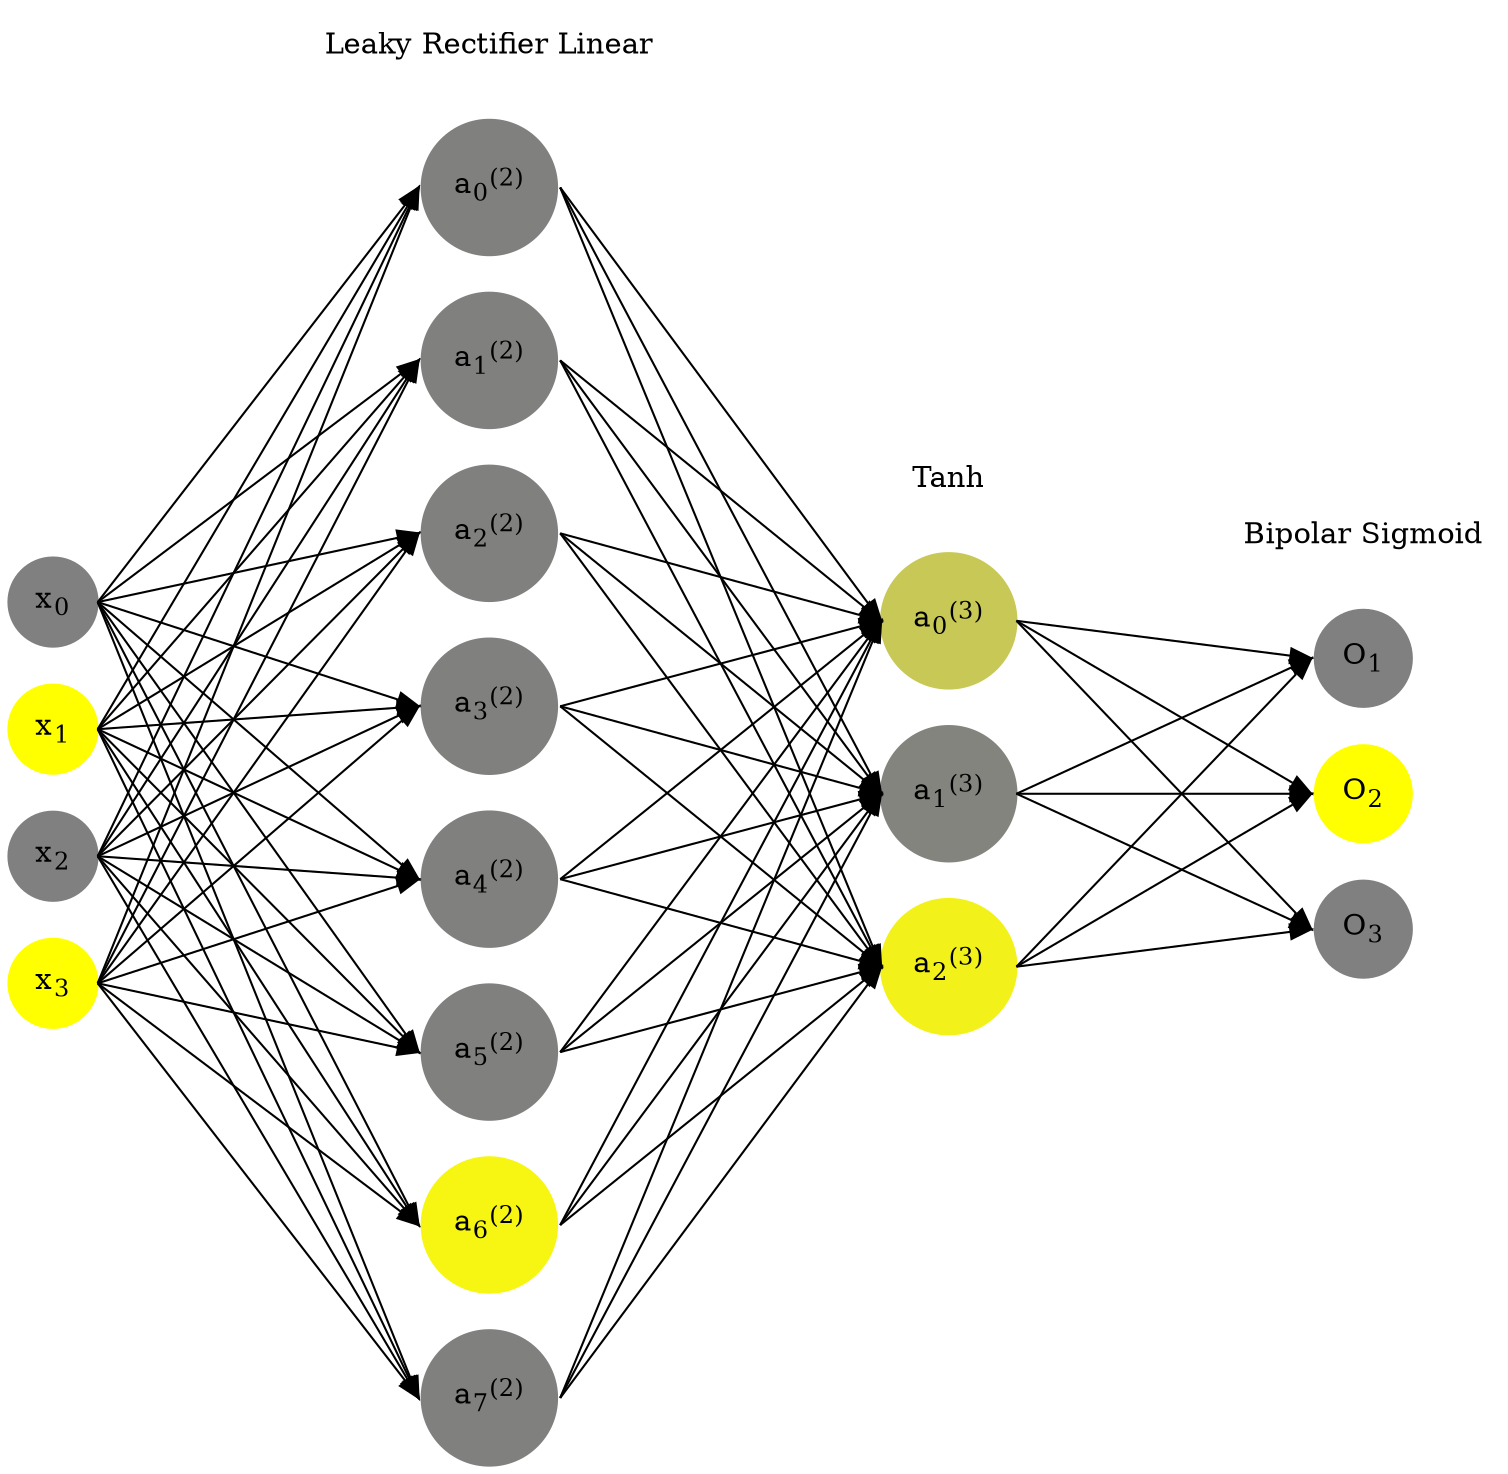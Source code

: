 digraph G {
	rankdir = LR;
	splines=false;
	edge[style=invis];
	ranksep= 1.4;
	{
	node [shape=circle, color="0.1667, 0.0, 0.5", style=filled, fillcolor="0.1667, 0.0, 0.5"];
	x0 [label=<x<sub>0</sub>>];
	}
	{
	node [shape=circle, color="0.1667, 1.0, 1.0", style=filled, fillcolor="0.1667, 1.0, 1.0"];
	x1 [label=<x<sub>1</sub>>];
	}
	{
	node [shape=circle, color="0.1667, 0.0, 0.5", style=filled, fillcolor="0.1667, 0.0, 0.5"];
	x2 [label=<x<sub>2</sub>>];
	}
	{
	node [shape=circle, color="0.1667, 1.0, 1.0", style=filled, fillcolor="0.1667, 1.0, 1.0"];
	x3 [label=<x<sub>3</sub>>];
	}
	{
	node [shape=circle, color="0.1667, 0.001050, 0.500525", style=filled, fillcolor="0.1667, 0.001050, 0.500525"];
	a02 [label=<a<sub>0</sub><sup>(2)</sup>>];
	}
	{
	node [shape=circle, color="0.1667, 0.003442, 0.501721", style=filled, fillcolor="0.1667, 0.003442, 0.501721"];
	a12 [label=<a<sub>1</sub><sup>(2)</sup>>];
	}
	{
	node [shape=circle, color="0.1667, 0.002347, 0.501173", style=filled, fillcolor="0.1667, 0.002347, 0.501173"];
	a22 [label=<a<sub>2</sub><sup>(2)</sup>>];
	}
	{
	node [shape=circle, color="0.1667, 0.000227, 0.500113", style=filled, fillcolor="0.1667, 0.000227, 0.500113"];
	a32 [label=<a<sub>3</sub><sup>(2)</sup>>];
	}
	{
	node [shape=circle, color="0.1667, 0.002555, 0.501277", style=filled, fillcolor="0.1667, 0.002555, 0.501277"];
	a42 [label=<a<sub>4</sub><sup>(2)</sup>>];
	}
	{
	node [shape=circle, color="0.1667, 0.000474, 0.500237", style=filled, fillcolor="0.1667, 0.000474, 0.500237"];
	a52 [label=<a<sub>5</sub><sup>(2)</sup>>];
	}
	{
	node [shape=circle, color="0.1667, 0.926516, 0.963258", style=filled, fillcolor="0.1667, 0.926516, 0.963258"];
	a62 [label=<a<sub>6</sub><sup>(2)</sup>>];
	}
	{
	node [shape=circle, color="0.1667, 0.001235, 0.500618", style=filled, fillcolor="0.1667, 0.001235, 0.500618"];
	a72 [label=<a<sub>7</sub><sup>(2)</sup>>];
	}
	{
	node [shape=circle, color="0.1667, 0.568976, 0.784488", style=filled, fillcolor="0.1667, 0.568976, 0.784488"];
	a03 [label=<a<sub>0</sub><sup>(3)</sup>>];
	}
	{
	node [shape=circle, color="0.1667, 0.034649, 0.517325", style=filled, fillcolor="0.1667, 0.034649, 0.517325"];
	a13 [label=<a<sub>1</sub><sup>(3)</sup>>];
	}
	{
	node [shape=circle, color="0.1667, 0.891159, 0.945579", style=filled, fillcolor="0.1667, 0.891159, 0.945579"];
	a23 [label=<a<sub>2</sub><sup>(3)</sup>>];
	}
	{
	node [shape=circle, color="0.1667, 0.0, 0.5", style=filled, fillcolor="0.1667, 0.0, 0.5"];
	O1 [label=<O<sub>1</sub>>];
	}
	{
	node [shape=circle, color="0.1667, 1.0, 1.0", style=filled, fillcolor="0.1667, 1.0, 1.0"];
	O2 [label=<O<sub>2</sub>>];
	}
	{
	node [shape=circle, color="0.1667, 0.0, 0.5", style=filled, fillcolor="0.1667, 0.0, 0.5"];
	O3 [label=<O<sub>3</sub>>];
	}
	{
	rank=same;
	x0->x1->x2->x3;
	}
	{
	rank=same;
	a02->a12->a22->a32->a42->a52->a62->a72;
	}
	{
	rank=same;
	a03->a13->a23;
	}
	{
	rank=same;
	O1->O2->O3;
	}
	l1 [shape=plaintext,label="Leaky Rectifier Linear"];
	l1->a02;
	{rank=same; l1;a02};
	l2 [shape=plaintext,label="Tanh"];
	l2->a03;
	{rank=same; l2;a03};
	l3 [shape=plaintext,label="Bipolar Sigmoid"];
	l3->O1;
	{rank=same; l3;O1};
edge[style=solid, tailport=e, headport=w];
	{x0;x1;x2;x3} -> {a02;a12;a22;a32;a42;a52;a62;a72};
	{a02;a12;a22;a32;a42;a52;a62;a72} -> {a03;a13;a23};
	{a03;a13;a23} -> {O1,O2,O3};
}